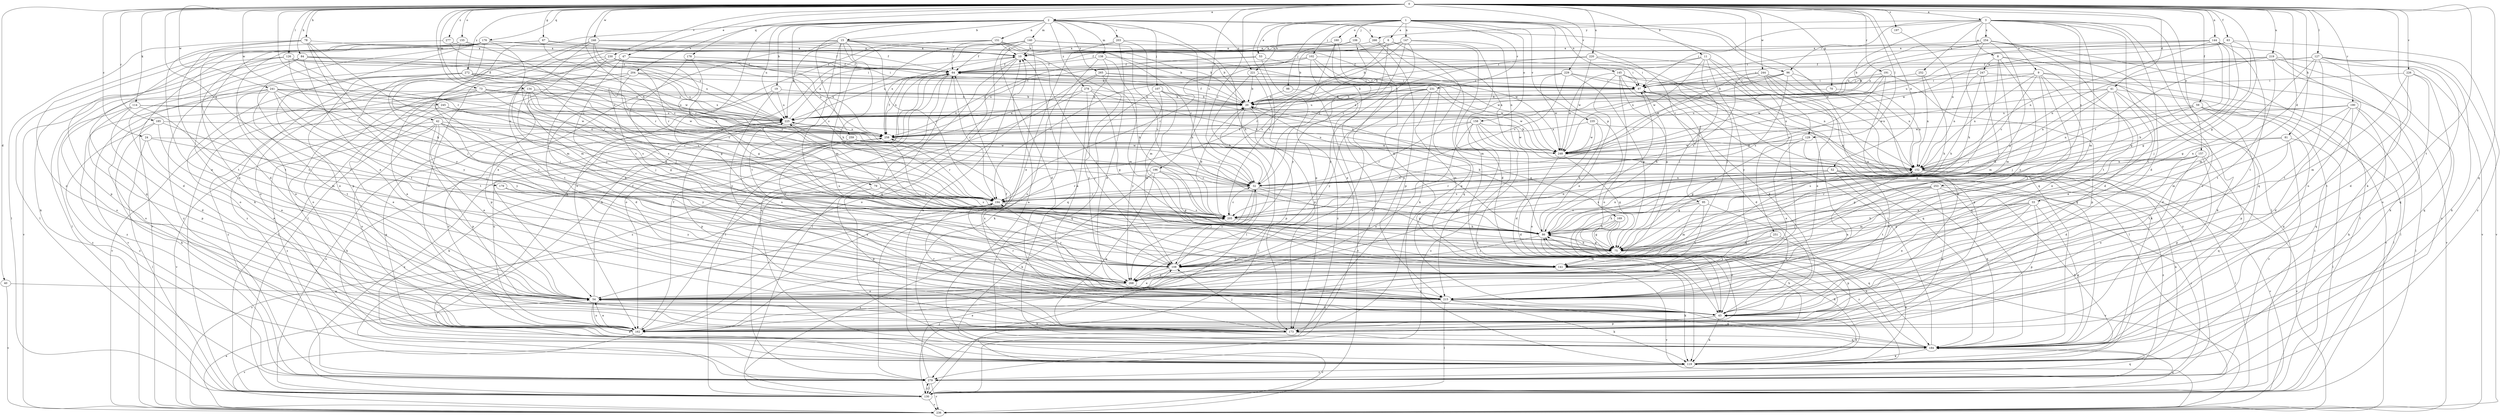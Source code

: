 strict digraph  {
0;
1;
2;
3;
6;
8;
9;
10;
11;
15;
19;
20;
24;
32;
33;
40;
41;
42;
43;
47;
52;
53;
54;
59;
63;
64;
67;
70;
73;
75;
78;
79;
81;
84;
86;
95;
96;
97;
98;
102;
106;
107;
108;
114;
119;
126;
127;
129;
130;
134;
138;
140;
141;
144;
145;
147;
151;
152;
155;
157;
158;
160;
162;
169;
173;
176;
178;
179;
184;
185;
190;
191;
194;
196;
197;
203;
204;
205;
215;
219;
220;
221;
225;
226;
229;
230;
231;
235;
236;
241;
244;
245;
246;
247;
248;
251;
252;
253;
254;
258;
259;
265;
266;
268;
272;
277;
278;
279;
0 -> 2  [label=a];
0 -> 3  [label=a];
0 -> 11  [label=b];
0 -> 24  [label=c];
0 -> 32  [label=c];
0 -> 33  [label=d];
0 -> 40  [label=d];
0 -> 41  [label=d];
0 -> 47  [label=e];
0 -> 52  [label=e];
0 -> 59  [label=f];
0 -> 63  [label=f];
0 -> 67  [label=g];
0 -> 70  [label=g];
0 -> 73  [label=g];
0 -> 75  [label=g];
0 -> 78  [label=h];
0 -> 79  [label=h];
0 -> 81  [label=h];
0 -> 84  [label=h];
0 -> 114  [label=k];
0 -> 119  [label=k];
0 -> 126  [label=l];
0 -> 127  [label=l];
0 -> 129  [label=l];
0 -> 134  [label=m];
0 -> 144  [label=n];
0 -> 155  [label=o];
0 -> 157  [label=o];
0 -> 176  [label=q];
0 -> 178  [label=q];
0 -> 179  [label=q];
0 -> 184  [label=q];
0 -> 185  [label=r];
0 -> 190  [label=r];
0 -> 191  [label=r];
0 -> 194  [label=r];
0 -> 196  [label=s];
0 -> 197  [label=s];
0 -> 215  [label=t];
0 -> 219  [label=u];
0 -> 220  [label=u];
0 -> 226  [label=v];
0 -> 229  [label=v];
0 -> 230  [label=v];
0 -> 241  [label=w];
0 -> 244  [label=w];
0 -> 245  [label=w];
0 -> 246  [label=w];
0 -> 251  [label=x];
0 -> 272  [label=z];
0 -> 277  [label=z];
1 -> 6  [label=a];
1 -> 53  [label=e];
1 -> 95  [label=i];
1 -> 96  [label=i];
1 -> 98  [label=j];
1 -> 102  [label=j];
1 -> 106  [label=j];
1 -> 145  [label=n];
1 -> 147  [label=n];
1 -> 158  [label=o];
1 -> 160  [label=o];
1 -> 169  [label=p];
1 -> 173  [label=p];
1 -> 184  [label=q];
1 -> 221  [label=u];
1 -> 231  [label=v];
1 -> 235  [label=v];
2 -> 15  [label=b];
2 -> 19  [label=b];
2 -> 42  [label=d];
2 -> 86  [label=h];
2 -> 107  [label=j];
2 -> 108  [label=j];
2 -> 129  [label=l];
2 -> 138  [label=m];
2 -> 140  [label=m];
2 -> 151  [label=n];
2 -> 203  [label=s];
2 -> 204  [label=s];
2 -> 205  [label=s];
2 -> 221  [label=u];
2 -> 225  [label=u];
2 -> 259  [label=y];
2 -> 265  [label=y];
2 -> 266  [label=y];
2 -> 278  [label=z];
3 -> 8  [label=a];
3 -> 9  [label=a];
3 -> 43  [label=d];
3 -> 96  [label=i];
3 -> 97  [label=i];
3 -> 130  [label=l];
3 -> 141  [label=m];
3 -> 184  [label=q];
3 -> 215  [label=t];
3 -> 252  [label=x];
3 -> 253  [label=x];
3 -> 254  [label=x];
3 -> 258  [label=x];
3 -> 266  [label=y];
6 -> 10  [label=a];
6 -> 20  [label=b];
6 -> 32  [label=c];
6 -> 141  [label=m];
6 -> 173  [label=p];
6 -> 194  [label=r];
8 -> 43  [label=d];
8 -> 108  [label=j];
8 -> 119  [label=k];
8 -> 141  [label=m];
8 -> 247  [label=w];
8 -> 268  [label=y];
9 -> 32  [label=c];
9 -> 54  [label=e];
9 -> 97  [label=i];
9 -> 108  [label=j];
9 -> 130  [label=l];
9 -> 152  [label=n];
9 -> 236  [label=v];
9 -> 248  [label=w];
9 -> 268  [label=y];
10 -> 64  [label=f];
10 -> 108  [label=j];
10 -> 130  [label=l];
10 -> 162  [label=o];
10 -> 225  [label=u];
11 -> 20  [label=b];
11 -> 64  [label=f];
11 -> 108  [label=j];
11 -> 184  [label=q];
11 -> 215  [label=t];
11 -> 248  [label=w];
11 -> 268  [label=y];
15 -> 10  [label=a];
15 -> 20  [label=b];
15 -> 54  [label=e];
15 -> 86  [label=h];
15 -> 108  [label=j];
15 -> 130  [label=l];
15 -> 141  [label=m];
15 -> 162  [label=o];
15 -> 194  [label=r];
15 -> 215  [label=t];
15 -> 225  [label=u];
15 -> 248  [label=w];
19 -> 20  [label=b];
19 -> 43  [label=d];
19 -> 225  [label=u];
19 -> 268  [label=y];
20 -> 64  [label=f];
20 -> 75  [label=g];
20 -> 130  [label=l];
20 -> 173  [label=p];
20 -> 225  [label=u];
24 -> 54  [label=e];
24 -> 130  [label=l];
24 -> 194  [label=r];
24 -> 248  [label=w];
32 -> 20  [label=b];
32 -> 75  [label=g];
32 -> 86  [label=h];
32 -> 108  [label=j];
32 -> 152  [label=n];
32 -> 162  [label=o];
32 -> 194  [label=r];
33 -> 54  [label=e];
33 -> 75  [label=g];
33 -> 86  [label=h];
33 -> 173  [label=p];
33 -> 184  [label=q];
33 -> 205  [label=s];
33 -> 215  [label=t];
40 -> 54  [label=e];
40 -> 236  [label=v];
41 -> 20  [label=b];
41 -> 43  [label=d];
41 -> 54  [label=e];
41 -> 86  [label=h];
41 -> 108  [label=j];
41 -> 130  [label=l];
41 -> 152  [label=n];
41 -> 248  [label=w];
42 -> 32  [label=c];
42 -> 54  [label=e];
42 -> 86  [label=h];
42 -> 162  [label=o];
42 -> 173  [label=p];
42 -> 236  [label=v];
42 -> 258  [label=x];
42 -> 268  [label=y];
42 -> 279  [label=z];
43 -> 10  [label=a];
43 -> 64  [label=f];
43 -> 119  [label=k];
43 -> 162  [label=o];
43 -> 173  [label=p];
43 -> 194  [label=r];
47 -> 64  [label=f];
47 -> 75  [label=g];
47 -> 97  [label=i];
47 -> 108  [label=j];
47 -> 162  [label=o];
47 -> 258  [label=x];
47 -> 279  [label=z];
52 -> 32  [label=c];
52 -> 75  [label=g];
52 -> 184  [label=q];
52 -> 194  [label=r];
52 -> 205  [label=s];
52 -> 215  [label=t];
52 -> 236  [label=v];
52 -> 279  [label=z];
53 -> 64  [label=f];
53 -> 97  [label=i];
53 -> 258  [label=x];
53 -> 279  [label=z];
54 -> 43  [label=d];
54 -> 64  [label=f];
54 -> 119  [label=k];
54 -> 152  [label=n];
54 -> 162  [label=o];
59 -> 75  [label=g];
59 -> 130  [label=l];
59 -> 152  [label=n];
59 -> 173  [label=p];
59 -> 184  [label=q];
59 -> 225  [label=u];
63 -> 10  [label=a];
63 -> 75  [label=g];
63 -> 86  [label=h];
63 -> 225  [label=u];
63 -> 248  [label=w];
63 -> 279  [label=z];
64 -> 97  [label=i];
64 -> 130  [label=l];
64 -> 162  [label=o];
64 -> 184  [label=q];
64 -> 194  [label=r];
64 -> 258  [label=x];
67 -> 10  [label=a];
67 -> 32  [label=c];
67 -> 64  [label=f];
67 -> 130  [label=l];
67 -> 215  [label=t];
70 -> 20  [label=b];
70 -> 152  [label=n];
73 -> 20  [label=b];
73 -> 54  [label=e];
73 -> 130  [label=l];
73 -> 205  [label=s];
73 -> 225  [label=u];
73 -> 236  [label=v];
73 -> 248  [label=w];
75 -> 86  [label=h];
75 -> 108  [label=j];
75 -> 119  [label=k];
75 -> 141  [label=m];
75 -> 225  [label=u];
78 -> 10  [label=a];
78 -> 54  [label=e];
78 -> 86  [label=h];
78 -> 130  [label=l];
78 -> 205  [label=s];
78 -> 215  [label=t];
78 -> 268  [label=y];
79 -> 173  [label=p];
79 -> 194  [label=r];
79 -> 205  [label=s];
81 -> 130  [label=l];
81 -> 152  [label=n];
81 -> 215  [label=t];
81 -> 248  [label=w];
81 -> 279  [label=z];
84 -> 43  [label=d];
84 -> 64  [label=f];
84 -> 130  [label=l];
84 -> 215  [label=t];
84 -> 225  [label=u];
84 -> 236  [label=v];
84 -> 258  [label=x];
86 -> 20  [label=b];
86 -> 43  [label=d];
86 -> 75  [label=g];
86 -> 97  [label=i];
86 -> 108  [label=j];
86 -> 152  [label=n];
86 -> 225  [label=u];
95 -> 43  [label=d];
95 -> 86  [label=h];
95 -> 141  [label=m];
95 -> 205  [label=s];
95 -> 268  [label=y];
96 -> 20  [label=b];
96 -> 97  [label=i];
96 -> 152  [label=n];
96 -> 205  [label=s];
96 -> 248  [label=w];
96 -> 279  [label=z];
97 -> 20  [label=b];
97 -> 43  [label=d];
97 -> 64  [label=f];
97 -> 86  [label=h];
97 -> 184  [label=q];
98 -> 20  [label=b];
98 -> 236  [label=v];
102 -> 54  [label=e];
102 -> 64  [label=f];
102 -> 97  [label=i];
102 -> 130  [label=l];
102 -> 194  [label=r];
102 -> 215  [label=t];
102 -> 258  [label=x];
106 -> 10  [label=a];
106 -> 119  [label=k];
106 -> 194  [label=r];
106 -> 205  [label=s];
107 -> 20  [label=b];
107 -> 141  [label=m];
107 -> 152  [label=n];
107 -> 184  [label=q];
107 -> 268  [label=y];
108 -> 32  [label=c];
108 -> 54  [label=e];
108 -> 268  [label=y];
114 -> 43  [label=d];
114 -> 141  [label=m];
114 -> 173  [label=p];
114 -> 225  [label=u];
114 -> 258  [label=x];
114 -> 279  [label=z];
119 -> 10  [label=a];
119 -> 43  [label=d];
119 -> 86  [label=h];
119 -> 279  [label=z];
126 -> 54  [label=e];
126 -> 64  [label=f];
126 -> 97  [label=i];
126 -> 119  [label=k];
126 -> 173  [label=p];
126 -> 194  [label=r];
126 -> 248  [label=w];
126 -> 268  [label=y];
127 -> 43  [label=d];
127 -> 64  [label=f];
127 -> 75  [label=g];
127 -> 97  [label=i];
127 -> 119  [label=k];
127 -> 141  [label=m];
127 -> 184  [label=q];
127 -> 215  [label=t];
127 -> 225  [label=u];
127 -> 236  [label=v];
129 -> 43  [label=d];
129 -> 54  [label=e];
129 -> 75  [label=g];
129 -> 248  [label=w];
130 -> 184  [label=q];
130 -> 205  [label=s];
130 -> 225  [label=u];
130 -> 236  [label=v];
130 -> 258  [label=x];
130 -> 279  [label=z];
134 -> 20  [label=b];
134 -> 32  [label=c];
134 -> 75  [label=g];
134 -> 86  [label=h];
134 -> 162  [label=o];
134 -> 205  [label=s];
134 -> 258  [label=x];
134 -> 279  [label=z];
138 -> 64  [label=f];
138 -> 141  [label=m];
138 -> 162  [label=o];
138 -> 184  [label=q];
138 -> 248  [label=w];
140 -> 10  [label=a];
140 -> 43  [label=d];
140 -> 64  [label=f];
140 -> 119  [label=k];
140 -> 152  [label=n];
140 -> 184  [label=q];
140 -> 205  [label=s];
140 -> 258  [label=x];
140 -> 279  [label=z];
141 -> 119  [label=k];
141 -> 236  [label=v];
141 -> 268  [label=y];
144 -> 10  [label=a];
144 -> 75  [label=g];
144 -> 97  [label=i];
144 -> 108  [label=j];
144 -> 152  [label=n];
144 -> 162  [label=o];
144 -> 215  [label=t];
144 -> 248  [label=w];
145 -> 43  [label=d];
145 -> 54  [label=e];
145 -> 75  [label=g];
145 -> 97  [label=i];
145 -> 152  [label=n];
145 -> 162  [label=o];
145 -> 184  [label=q];
145 -> 248  [label=w];
147 -> 10  [label=a];
147 -> 20  [label=b];
147 -> 32  [label=c];
147 -> 43  [label=d];
147 -> 64  [label=f];
147 -> 152  [label=n];
147 -> 268  [label=y];
151 -> 10  [label=a];
151 -> 20  [label=b];
151 -> 32  [label=c];
151 -> 64  [label=f];
151 -> 86  [label=h];
151 -> 162  [label=o];
151 -> 184  [label=q];
152 -> 32  [label=c];
152 -> 119  [label=k];
152 -> 130  [label=l];
152 -> 236  [label=v];
155 -> 10  [label=a];
155 -> 43  [label=d];
155 -> 184  [label=q];
155 -> 194  [label=r];
155 -> 205  [label=s];
157 -> 43  [label=d];
157 -> 75  [label=g];
157 -> 152  [label=n];
157 -> 162  [label=o];
157 -> 173  [label=p];
157 -> 184  [label=q];
157 -> 205  [label=s];
158 -> 43  [label=d];
158 -> 119  [label=k];
158 -> 162  [label=o];
158 -> 194  [label=r];
158 -> 215  [label=t];
158 -> 248  [label=w];
158 -> 258  [label=x];
158 -> 279  [label=z];
160 -> 10  [label=a];
160 -> 141  [label=m];
160 -> 205  [label=s];
160 -> 268  [label=y];
162 -> 54  [label=e];
162 -> 64  [label=f];
162 -> 86  [label=h];
162 -> 225  [label=u];
162 -> 236  [label=v];
169 -> 75  [label=g];
169 -> 86  [label=h];
169 -> 184  [label=q];
169 -> 236  [label=v];
169 -> 279  [label=z];
173 -> 54  [label=e];
173 -> 108  [label=j];
173 -> 184  [label=q];
173 -> 236  [label=v];
173 -> 258  [label=x];
176 -> 10  [label=a];
176 -> 54  [label=e];
176 -> 64  [label=f];
176 -> 119  [label=k];
176 -> 141  [label=m];
176 -> 173  [label=p];
176 -> 215  [label=t];
176 -> 236  [label=v];
178 -> 64  [label=f];
178 -> 75  [label=g];
178 -> 108  [label=j];
179 -> 194  [label=r];
179 -> 268  [label=y];
184 -> 10  [label=a];
184 -> 86  [label=h];
184 -> 97  [label=i];
184 -> 119  [label=k];
185 -> 54  [label=e];
185 -> 119  [label=k];
185 -> 205  [label=s];
185 -> 258  [label=x];
185 -> 279  [label=z];
190 -> 43  [label=d];
190 -> 119  [label=k];
190 -> 130  [label=l];
190 -> 141  [label=m];
190 -> 184  [label=q];
190 -> 225  [label=u];
190 -> 248  [label=w];
191 -> 43  [label=d];
191 -> 97  [label=i];
191 -> 173  [label=p];
191 -> 194  [label=r];
191 -> 258  [label=x];
194 -> 205  [label=s];
194 -> 236  [label=v];
196 -> 32  [label=c];
196 -> 75  [label=g];
196 -> 119  [label=k];
196 -> 184  [label=q];
196 -> 194  [label=r];
196 -> 205  [label=s];
197 -> 152  [label=n];
203 -> 10  [label=a];
203 -> 43  [label=d];
203 -> 54  [label=e];
203 -> 86  [label=h];
203 -> 141  [label=m];
204 -> 97  [label=i];
204 -> 108  [label=j];
204 -> 130  [label=l];
204 -> 162  [label=o];
204 -> 173  [label=p];
204 -> 225  [label=u];
204 -> 258  [label=x];
205 -> 20  [label=b];
205 -> 32  [label=c];
205 -> 86  [label=h];
205 -> 152  [label=n];
215 -> 119  [label=k];
215 -> 130  [label=l];
215 -> 184  [label=q];
215 -> 194  [label=r];
215 -> 258  [label=x];
219 -> 64  [label=f];
219 -> 119  [label=k];
219 -> 152  [label=n];
219 -> 194  [label=r];
219 -> 215  [label=t];
219 -> 236  [label=v];
219 -> 279  [label=z];
220 -> 64  [label=f];
220 -> 108  [label=j];
220 -> 215  [label=t];
220 -> 225  [label=u];
220 -> 248  [label=w];
221 -> 20  [label=b];
221 -> 97  [label=i];
221 -> 130  [label=l];
221 -> 173  [label=p];
225 -> 10  [label=a];
225 -> 162  [label=o];
225 -> 173  [label=p];
225 -> 184  [label=q];
225 -> 194  [label=r];
225 -> 258  [label=x];
226 -> 97  [label=i];
226 -> 141  [label=m];
226 -> 162  [label=o];
226 -> 184  [label=q];
226 -> 215  [label=t];
229 -> 20  [label=b];
229 -> 32  [label=c];
229 -> 75  [label=g];
229 -> 97  [label=i];
229 -> 130  [label=l];
229 -> 248  [label=w];
229 -> 258  [label=x];
230 -> 20  [label=b];
230 -> 64  [label=f];
230 -> 97  [label=i];
230 -> 108  [label=j];
230 -> 194  [label=r];
230 -> 215  [label=t];
230 -> 258  [label=x];
230 -> 279  [label=z];
231 -> 20  [label=b];
231 -> 108  [label=j];
231 -> 141  [label=m];
231 -> 162  [label=o];
231 -> 225  [label=u];
231 -> 248  [label=w];
231 -> 268  [label=y];
235 -> 86  [label=h];
235 -> 152  [label=n];
235 -> 162  [label=o];
235 -> 248  [label=w];
235 -> 258  [label=x];
236 -> 54  [label=e];
241 -> 20  [label=b];
241 -> 54  [label=e];
241 -> 108  [label=j];
241 -> 162  [label=o];
241 -> 205  [label=s];
241 -> 215  [label=t];
241 -> 225  [label=u];
241 -> 248  [label=w];
241 -> 268  [label=y];
241 -> 279  [label=z];
244 -> 32  [label=c];
244 -> 54  [label=e];
244 -> 97  [label=i];
244 -> 119  [label=k];
244 -> 152  [label=n];
244 -> 173  [label=p];
244 -> 205  [label=s];
245 -> 32  [label=c];
245 -> 54  [label=e];
245 -> 162  [label=o];
245 -> 225  [label=u];
245 -> 258  [label=x];
246 -> 10  [label=a];
246 -> 20  [label=b];
246 -> 108  [label=j];
246 -> 141  [label=m];
246 -> 194  [label=r];
246 -> 215  [label=t];
246 -> 225  [label=u];
247 -> 86  [label=h];
247 -> 97  [label=i];
247 -> 141  [label=m];
247 -> 152  [label=n];
247 -> 236  [label=v];
248 -> 20  [label=b];
248 -> 43  [label=d];
248 -> 75  [label=g];
248 -> 152  [label=n];
248 -> 225  [label=u];
251 -> 75  [label=g];
251 -> 173  [label=p];
251 -> 268  [label=y];
252 -> 86  [label=h];
252 -> 97  [label=i];
252 -> 152  [label=n];
253 -> 108  [label=j];
253 -> 119  [label=k];
253 -> 141  [label=m];
253 -> 173  [label=p];
253 -> 194  [label=r];
253 -> 205  [label=s];
253 -> 279  [label=z];
254 -> 10  [label=a];
254 -> 20  [label=b];
254 -> 75  [label=g];
254 -> 86  [label=h];
254 -> 130  [label=l];
254 -> 162  [label=o];
254 -> 215  [label=t];
254 -> 225  [label=u];
258 -> 64  [label=f];
258 -> 119  [label=k];
258 -> 248  [label=w];
259 -> 32  [label=c];
259 -> 119  [label=k];
259 -> 194  [label=r];
259 -> 248  [label=w];
265 -> 97  [label=i];
265 -> 119  [label=k];
265 -> 162  [label=o];
265 -> 248  [label=w];
265 -> 268  [label=y];
266 -> 10  [label=a];
266 -> 173  [label=p];
266 -> 184  [label=q];
268 -> 54  [label=e];
268 -> 194  [label=r];
268 -> 215  [label=t];
268 -> 225  [label=u];
272 -> 32  [label=c];
272 -> 54  [label=e];
272 -> 97  [label=i];
272 -> 162  [label=o];
272 -> 205  [label=s];
272 -> 215  [label=t];
272 -> 225  [label=u];
272 -> 236  [label=v];
277 -> 10  [label=a];
277 -> 32  [label=c];
277 -> 162  [label=o];
278 -> 20  [label=b];
278 -> 75  [label=g];
278 -> 108  [label=j];
278 -> 152  [label=n];
278 -> 258  [label=x];
278 -> 279  [label=z];
279 -> 64  [label=f];
279 -> 108  [label=j];
279 -> 130  [label=l];
279 -> 184  [label=q];
279 -> 236  [label=v];
}

